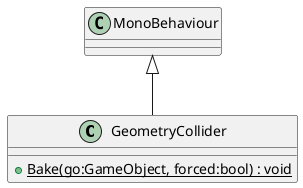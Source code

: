 @startuml
class GeometryCollider {
    {static} + Bake(go:GameObject, forced:bool) : void
}
MonoBehaviour <|-- GeometryCollider
@enduml
